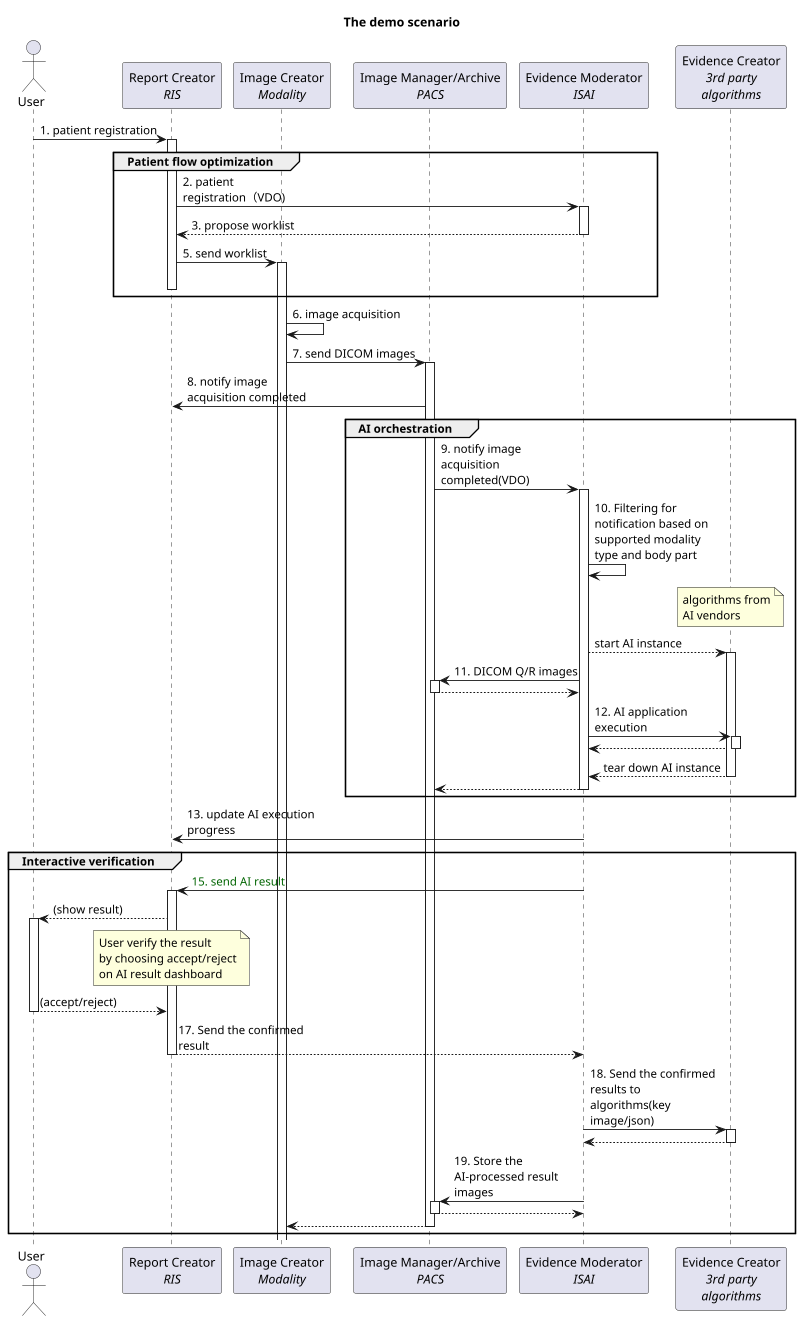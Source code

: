 @startuml
title "The demo scenario"
skinparam maxMessageSize 150
scale 800 width

'/*
'优先级和参与者有关。
'Actors:
'----------
'Report Creator ?
'Report Reader ?
'Rendered Report Reader ?
'Report Repository ?
'Image Manager/Image Archive
'Image Display
'Image Display Invoker
'Evidence Creator
'Evidence Moderator ? <- ISAI
'*/

actor "User" as U
participant "Report Creator\n//RIS//" as R
participant "Image Creator\n//Modality//" as M
participant "Image Manager/Archive\n//PACS//" as P
participant "Evidence Moderator\n//ISAI//" as I
participant "Evidence Creator\n//3rd party//\n//algorithms//" as S

U -> R++: 1. patient registration
group Patient flow optimization
R -> I++: 2. patient registration（VDO)
return 3. propose worklist
R -> M++: 5. send worklist
deactivate R
end

M -> M: 6. image acquisition
M -> P++: 7. send DICOM images
P -> R: 8. notify image acquisition completed
group AI orchestration
P -> I++: 9. notify image acquisition completed(VDO)

I -> I: 10. Filtering for notification based on supported modality type and body part
note over S
algorithms from
AI vendors
end note
I --> S++: start AI instance
I -> P++: 11. DICOM Q/R images
return
I -> S++: 12. AI application execution
return
return tear down AI instance
return
end
I -> R: 13. update AI execution progress

group Interactive verification
I -> R++: <font color="darkgreen">15. send AI result
R --> U++: (show result)
note over R
User verify the result
by choosing accept/reject
on AI result dashboard
end note
return (accept/reject)
return 17. Send the confirmed result
I -> S++: 18. Send the confirmed results to algorithms(key image/json)
return
I -> P++: 19. Store the AI-processed result images
return
return
end
@enduml
